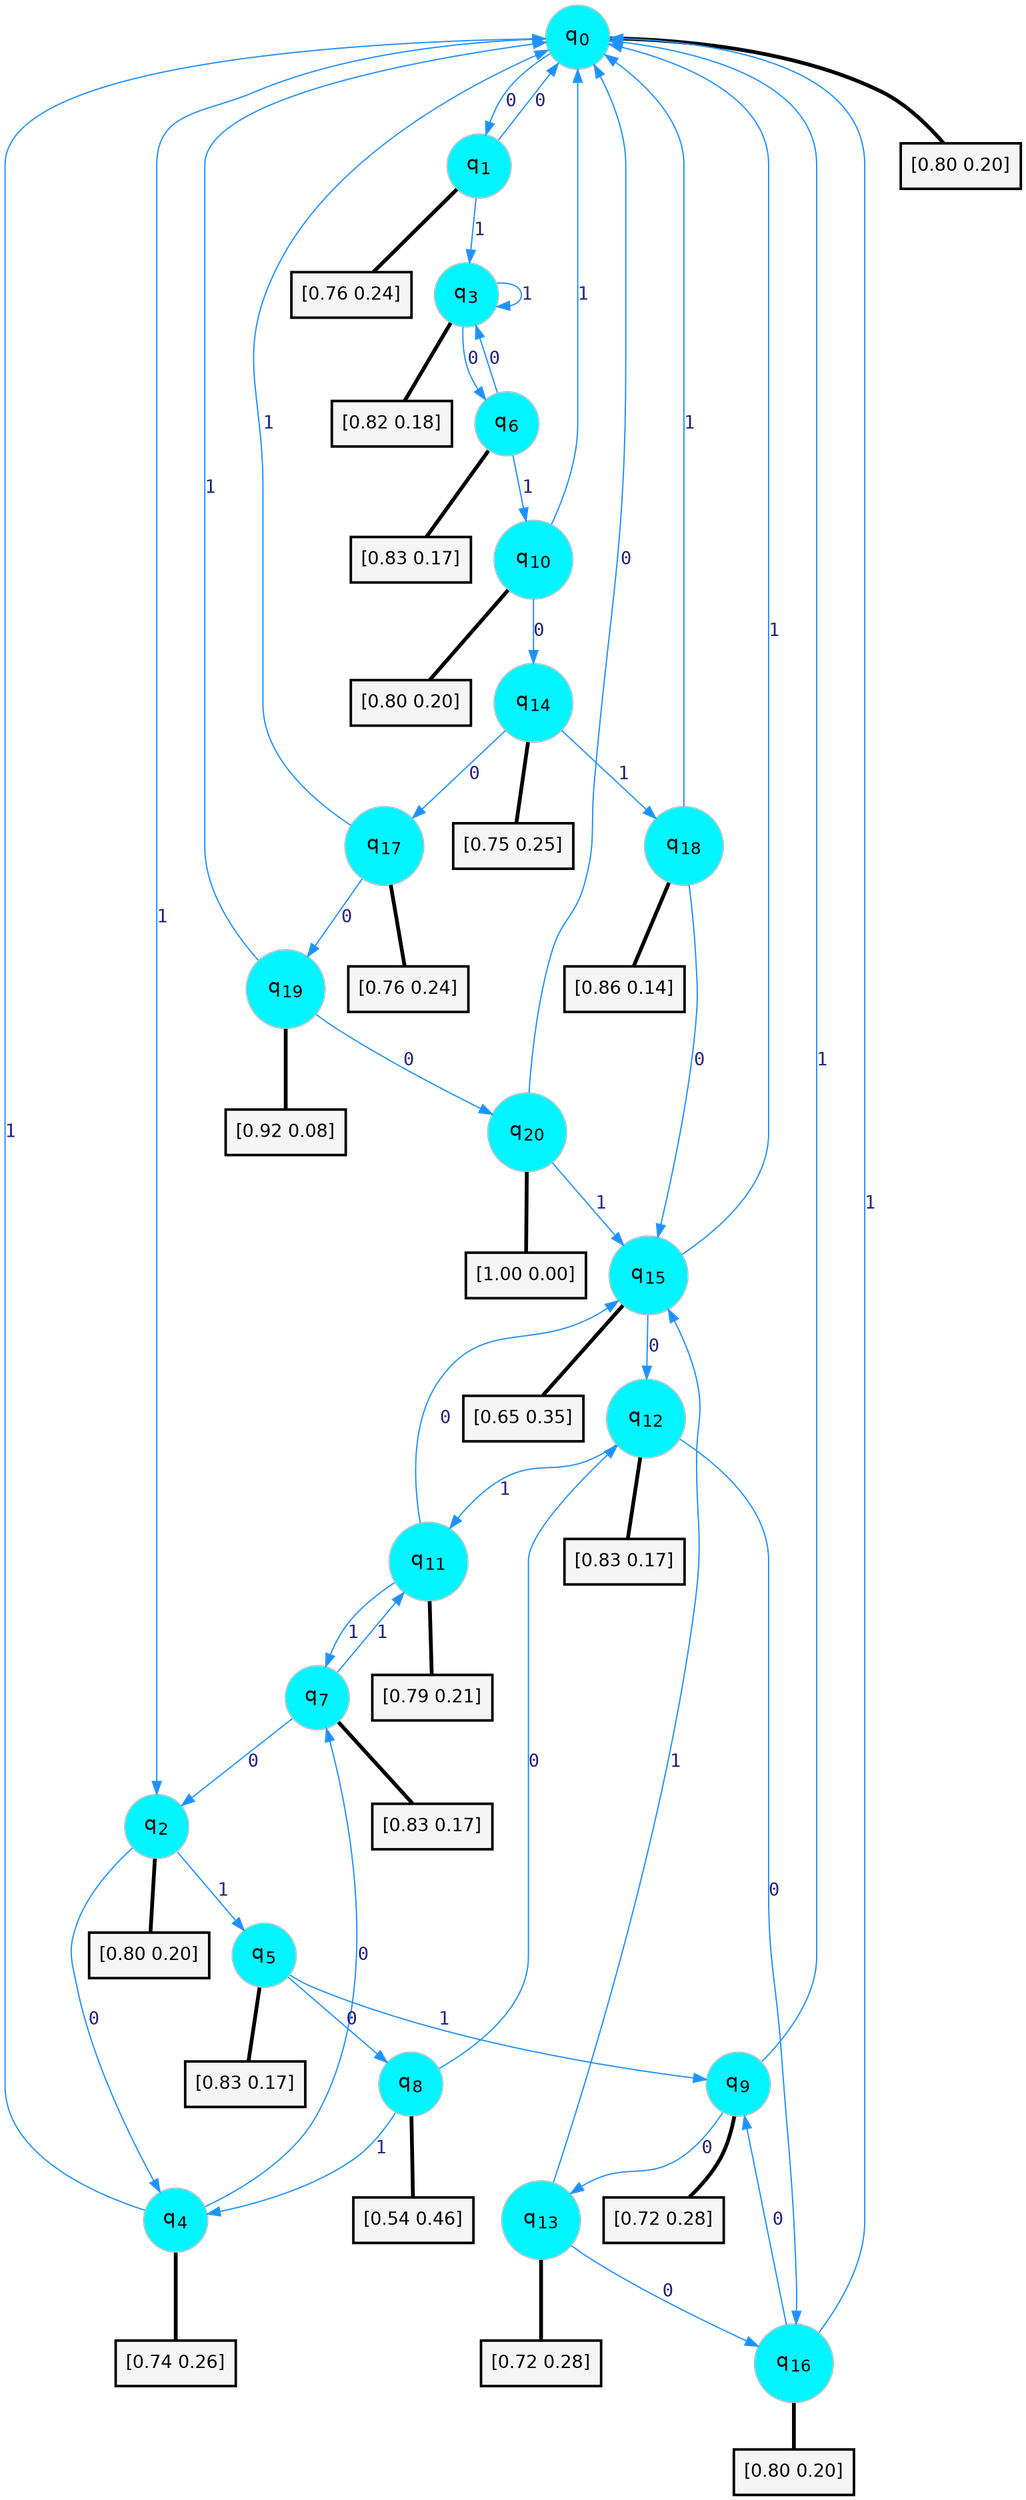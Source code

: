 digraph G {
graph [
bgcolor=transparent, dpi=300, rankdir=TD, size="40,25"];
node [
color=gray, fillcolor=turquoise1, fontcolor=black, fontname=Helvetica, fontsize=16, fontweight=bold, shape=circle, style=filled];
edge [
arrowsize=1, color=dodgerblue1, fontcolor=midnightblue, fontname=courier, fontweight=bold, penwidth=1, style=solid, weight=20];
0[label=<q<SUB>0</SUB>>];
1[label=<q<SUB>1</SUB>>];
2[label=<q<SUB>2</SUB>>];
3[label=<q<SUB>3</SUB>>];
4[label=<q<SUB>4</SUB>>];
5[label=<q<SUB>5</SUB>>];
6[label=<q<SUB>6</SUB>>];
7[label=<q<SUB>7</SUB>>];
8[label=<q<SUB>8</SUB>>];
9[label=<q<SUB>9</SUB>>];
10[label=<q<SUB>10</SUB>>];
11[label=<q<SUB>11</SUB>>];
12[label=<q<SUB>12</SUB>>];
13[label=<q<SUB>13</SUB>>];
14[label=<q<SUB>14</SUB>>];
15[label=<q<SUB>15</SUB>>];
16[label=<q<SUB>16</SUB>>];
17[label=<q<SUB>17</SUB>>];
18[label=<q<SUB>18</SUB>>];
19[label=<q<SUB>19</SUB>>];
20[label=<q<SUB>20</SUB>>];
21[label="[0.80 0.20]", shape=box,fontcolor=black, fontname=Helvetica, fontsize=14, penwidth=2, fillcolor=whitesmoke,color=black];
22[label="[0.76 0.24]", shape=box,fontcolor=black, fontname=Helvetica, fontsize=14, penwidth=2, fillcolor=whitesmoke,color=black];
23[label="[0.80 0.20]", shape=box,fontcolor=black, fontname=Helvetica, fontsize=14, penwidth=2, fillcolor=whitesmoke,color=black];
24[label="[0.82 0.18]", shape=box,fontcolor=black, fontname=Helvetica, fontsize=14, penwidth=2, fillcolor=whitesmoke,color=black];
25[label="[0.74 0.26]", shape=box,fontcolor=black, fontname=Helvetica, fontsize=14, penwidth=2, fillcolor=whitesmoke,color=black];
26[label="[0.83 0.17]", shape=box,fontcolor=black, fontname=Helvetica, fontsize=14, penwidth=2, fillcolor=whitesmoke,color=black];
27[label="[0.83 0.17]", shape=box,fontcolor=black, fontname=Helvetica, fontsize=14, penwidth=2, fillcolor=whitesmoke,color=black];
28[label="[0.83 0.17]", shape=box,fontcolor=black, fontname=Helvetica, fontsize=14, penwidth=2, fillcolor=whitesmoke,color=black];
29[label="[0.54 0.46]", shape=box,fontcolor=black, fontname=Helvetica, fontsize=14, penwidth=2, fillcolor=whitesmoke,color=black];
30[label="[0.72 0.28]", shape=box,fontcolor=black, fontname=Helvetica, fontsize=14, penwidth=2, fillcolor=whitesmoke,color=black];
31[label="[0.80 0.20]", shape=box,fontcolor=black, fontname=Helvetica, fontsize=14, penwidth=2, fillcolor=whitesmoke,color=black];
32[label="[0.79 0.21]", shape=box,fontcolor=black, fontname=Helvetica, fontsize=14, penwidth=2, fillcolor=whitesmoke,color=black];
33[label="[0.83 0.17]", shape=box,fontcolor=black, fontname=Helvetica, fontsize=14, penwidth=2, fillcolor=whitesmoke,color=black];
34[label="[0.72 0.28]", shape=box,fontcolor=black, fontname=Helvetica, fontsize=14, penwidth=2, fillcolor=whitesmoke,color=black];
35[label="[0.75 0.25]", shape=box,fontcolor=black, fontname=Helvetica, fontsize=14, penwidth=2, fillcolor=whitesmoke,color=black];
36[label="[0.65 0.35]", shape=box,fontcolor=black, fontname=Helvetica, fontsize=14, penwidth=2, fillcolor=whitesmoke,color=black];
37[label="[0.80 0.20]", shape=box,fontcolor=black, fontname=Helvetica, fontsize=14, penwidth=2, fillcolor=whitesmoke,color=black];
38[label="[0.76 0.24]", shape=box,fontcolor=black, fontname=Helvetica, fontsize=14, penwidth=2, fillcolor=whitesmoke,color=black];
39[label="[0.86 0.14]", shape=box,fontcolor=black, fontname=Helvetica, fontsize=14, penwidth=2, fillcolor=whitesmoke,color=black];
40[label="[0.92 0.08]", shape=box,fontcolor=black, fontname=Helvetica, fontsize=14, penwidth=2, fillcolor=whitesmoke,color=black];
41[label="[1.00 0.00]", shape=box,fontcolor=black, fontname=Helvetica, fontsize=14, penwidth=2, fillcolor=whitesmoke,color=black];
0->1 [label=0];
0->2 [label=1];
0->21 [arrowhead=none, penwidth=3,color=black];
1->0 [label=0];
1->3 [label=1];
1->22 [arrowhead=none, penwidth=3,color=black];
2->4 [label=0];
2->5 [label=1];
2->23 [arrowhead=none, penwidth=3,color=black];
3->6 [label=0];
3->3 [label=1];
3->24 [arrowhead=none, penwidth=3,color=black];
4->7 [label=0];
4->0 [label=1];
4->25 [arrowhead=none, penwidth=3,color=black];
5->8 [label=0];
5->9 [label=1];
5->26 [arrowhead=none, penwidth=3,color=black];
6->3 [label=0];
6->10 [label=1];
6->27 [arrowhead=none, penwidth=3,color=black];
7->2 [label=0];
7->11 [label=1];
7->28 [arrowhead=none, penwidth=3,color=black];
8->12 [label=0];
8->4 [label=1];
8->29 [arrowhead=none, penwidth=3,color=black];
9->13 [label=0];
9->0 [label=1];
9->30 [arrowhead=none, penwidth=3,color=black];
10->14 [label=0];
10->0 [label=1];
10->31 [arrowhead=none, penwidth=3,color=black];
11->15 [label=0];
11->7 [label=1];
11->32 [arrowhead=none, penwidth=3,color=black];
12->16 [label=0];
12->11 [label=1];
12->33 [arrowhead=none, penwidth=3,color=black];
13->16 [label=0];
13->15 [label=1];
13->34 [arrowhead=none, penwidth=3,color=black];
14->17 [label=0];
14->18 [label=1];
14->35 [arrowhead=none, penwidth=3,color=black];
15->12 [label=0];
15->0 [label=1];
15->36 [arrowhead=none, penwidth=3,color=black];
16->9 [label=0];
16->0 [label=1];
16->37 [arrowhead=none, penwidth=3,color=black];
17->19 [label=0];
17->0 [label=1];
17->38 [arrowhead=none, penwidth=3,color=black];
18->15 [label=0];
18->0 [label=1];
18->39 [arrowhead=none, penwidth=3,color=black];
19->20 [label=0];
19->0 [label=1];
19->40 [arrowhead=none, penwidth=3,color=black];
20->0 [label=0];
20->15 [label=1];
20->41 [arrowhead=none, penwidth=3,color=black];
}
